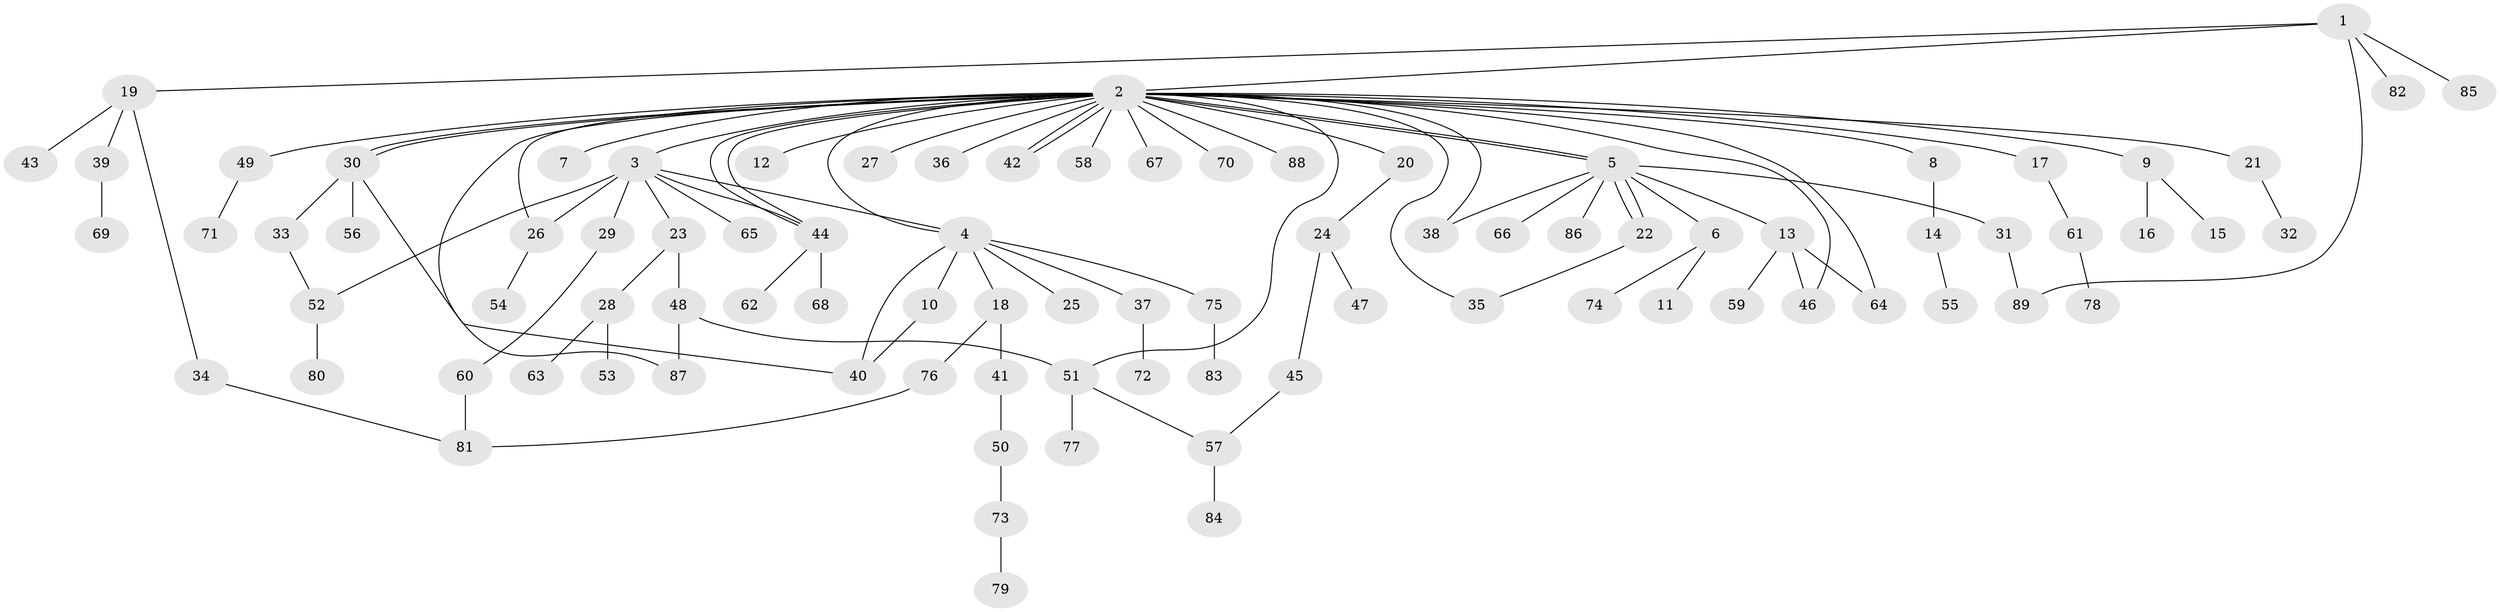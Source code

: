 // Generated by graph-tools (version 1.1) at 2025/47/03/09/25 04:47:02]
// undirected, 89 vertices, 109 edges
graph export_dot {
graph [start="1"]
  node [color=gray90,style=filled];
  1;
  2;
  3;
  4;
  5;
  6;
  7;
  8;
  9;
  10;
  11;
  12;
  13;
  14;
  15;
  16;
  17;
  18;
  19;
  20;
  21;
  22;
  23;
  24;
  25;
  26;
  27;
  28;
  29;
  30;
  31;
  32;
  33;
  34;
  35;
  36;
  37;
  38;
  39;
  40;
  41;
  42;
  43;
  44;
  45;
  46;
  47;
  48;
  49;
  50;
  51;
  52;
  53;
  54;
  55;
  56;
  57;
  58;
  59;
  60;
  61;
  62;
  63;
  64;
  65;
  66;
  67;
  68;
  69;
  70;
  71;
  72;
  73;
  74;
  75;
  76;
  77;
  78;
  79;
  80;
  81;
  82;
  83;
  84;
  85;
  86;
  87;
  88;
  89;
  1 -- 2;
  1 -- 19;
  1 -- 82;
  1 -- 85;
  1 -- 89;
  2 -- 3;
  2 -- 4;
  2 -- 5;
  2 -- 5;
  2 -- 7;
  2 -- 8;
  2 -- 9;
  2 -- 12;
  2 -- 17;
  2 -- 20;
  2 -- 21;
  2 -- 26;
  2 -- 27;
  2 -- 30;
  2 -- 30;
  2 -- 35;
  2 -- 36;
  2 -- 38;
  2 -- 42;
  2 -- 42;
  2 -- 44;
  2 -- 44;
  2 -- 46;
  2 -- 49;
  2 -- 51;
  2 -- 58;
  2 -- 64;
  2 -- 67;
  2 -- 70;
  2 -- 87;
  2 -- 88;
  3 -- 4;
  3 -- 23;
  3 -- 26;
  3 -- 29;
  3 -- 44;
  3 -- 52;
  3 -- 65;
  4 -- 10;
  4 -- 18;
  4 -- 25;
  4 -- 37;
  4 -- 40;
  4 -- 75;
  5 -- 6;
  5 -- 13;
  5 -- 22;
  5 -- 22;
  5 -- 31;
  5 -- 38;
  5 -- 66;
  5 -- 86;
  6 -- 11;
  6 -- 74;
  8 -- 14;
  9 -- 15;
  9 -- 16;
  10 -- 40;
  13 -- 46;
  13 -- 59;
  13 -- 64;
  14 -- 55;
  17 -- 61;
  18 -- 41;
  18 -- 76;
  19 -- 34;
  19 -- 39;
  19 -- 43;
  20 -- 24;
  21 -- 32;
  22 -- 35;
  23 -- 28;
  23 -- 48;
  24 -- 45;
  24 -- 47;
  26 -- 54;
  28 -- 53;
  28 -- 63;
  29 -- 60;
  30 -- 33;
  30 -- 40;
  30 -- 56;
  31 -- 89;
  33 -- 52;
  34 -- 81;
  37 -- 72;
  39 -- 69;
  41 -- 50;
  44 -- 62;
  44 -- 68;
  45 -- 57;
  48 -- 51;
  48 -- 87;
  49 -- 71;
  50 -- 73;
  51 -- 57;
  51 -- 77;
  52 -- 80;
  57 -- 84;
  60 -- 81;
  61 -- 78;
  73 -- 79;
  75 -- 83;
  76 -- 81;
}
